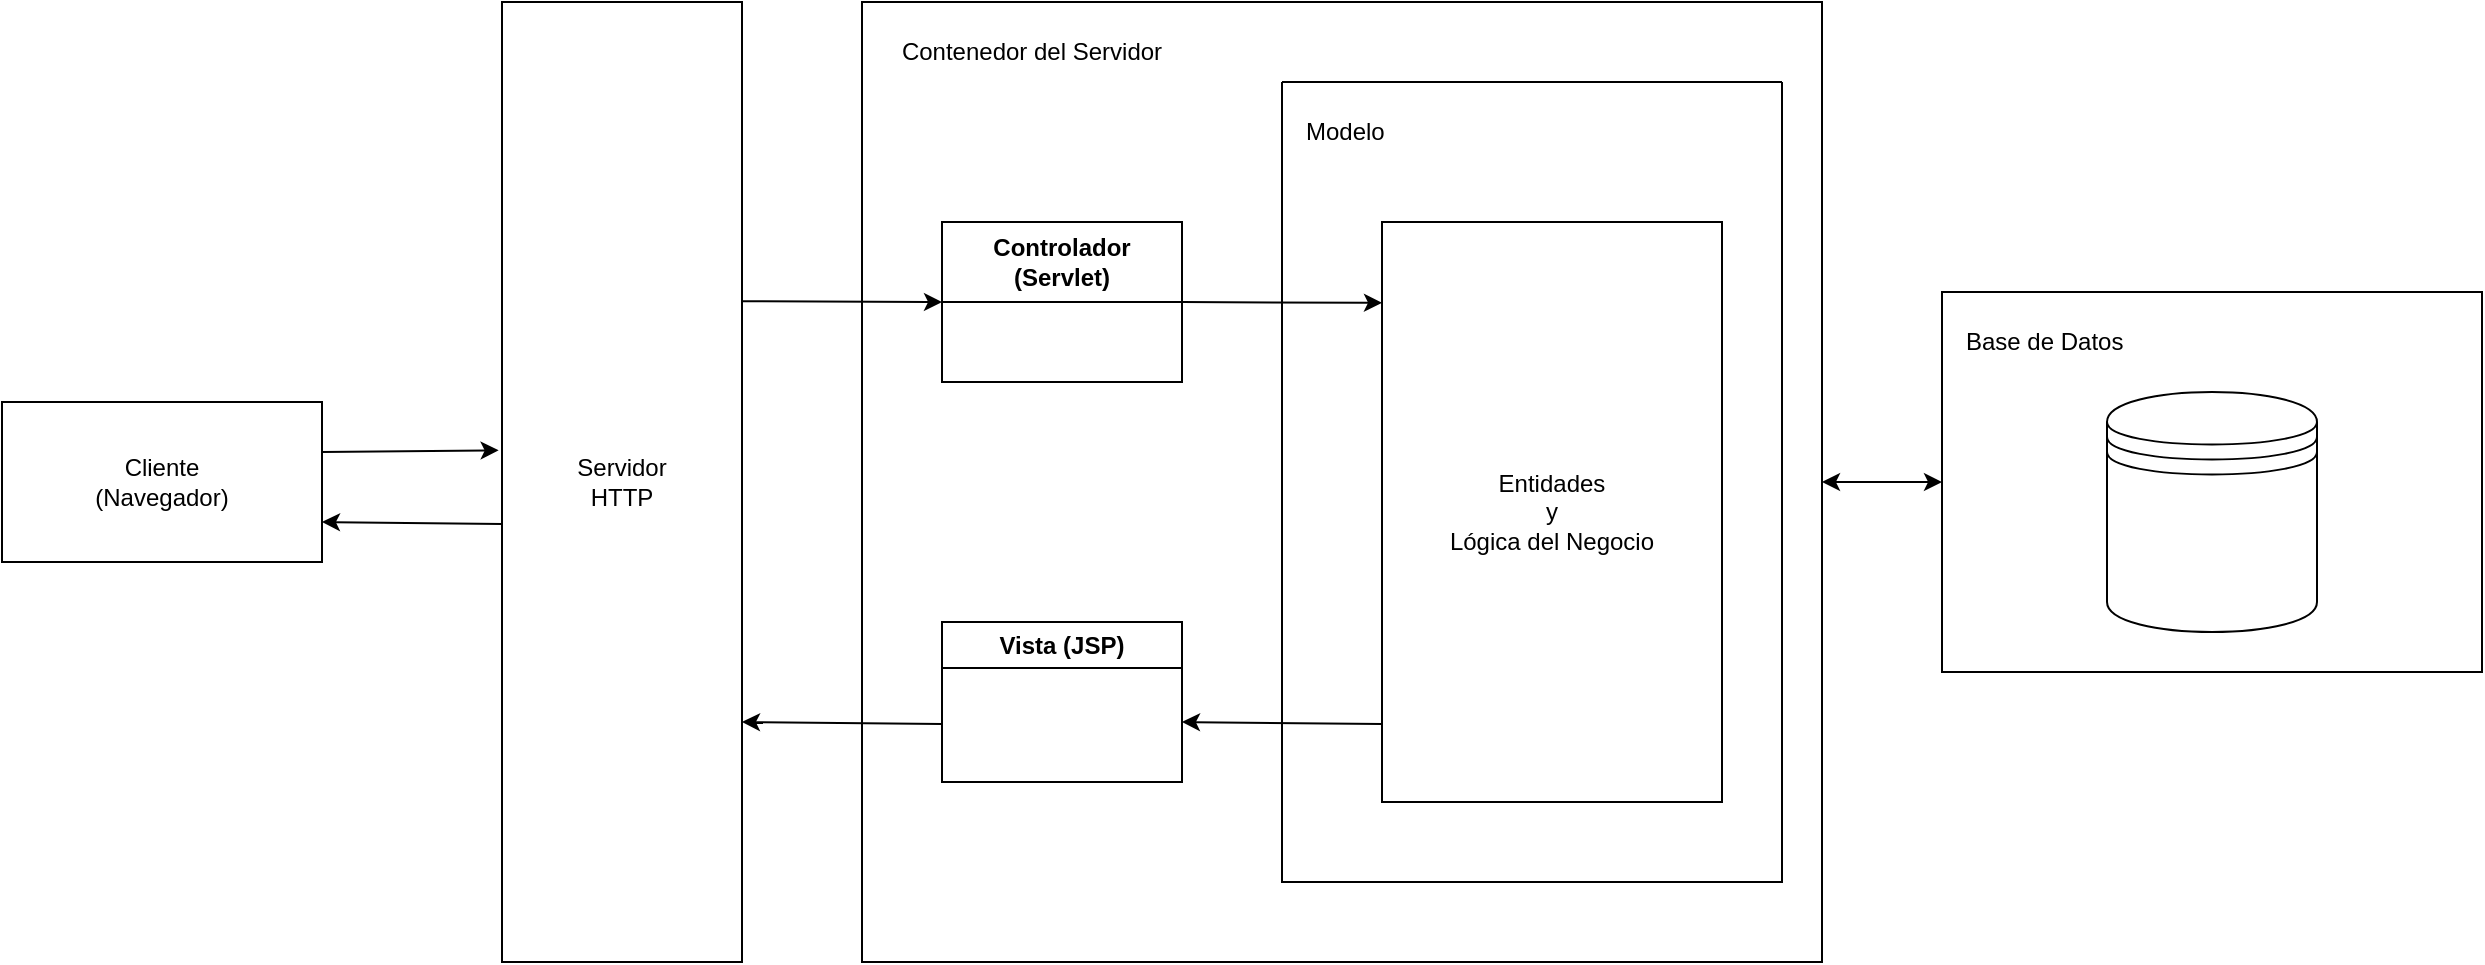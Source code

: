 <mxfile version="21.3.8" type="github">
  <diagram name="Page-1" id="5f0bae14-7c28-e335-631c-24af17079c00">
    <mxGraphModel dx="1500" dy="773" grid="1" gridSize="10" guides="1" tooltips="1" connect="1" arrows="1" fold="1" page="1" pageScale="1" pageWidth="1400" pageHeight="850" background="none" math="0" shadow="0">
      <root>
        <mxCell id="0" />
        <mxCell id="1" parent="0" />
        <mxCell id="AY5Ds7lLIV4l-bZscE6Y-1" value="Cliente&lt;br&gt;(Navegador)" style="rounded=0;whiteSpace=wrap;html=1;" vertex="1" parent="1">
          <mxGeometry x="70" y="400" width="160" height="80" as="geometry" />
        </mxCell>
        <mxCell id="AY5Ds7lLIV4l-bZscE6Y-3" value="Servidor&lt;br&gt;HTTP" style="rounded=0;whiteSpace=wrap;html=1;" vertex="1" parent="1">
          <mxGeometry x="320" y="200" width="120" height="480" as="geometry" />
        </mxCell>
        <mxCell id="AY5Ds7lLIV4l-bZscE6Y-4" value="" style="whiteSpace=wrap;html=1;aspect=fixed;" vertex="1" parent="1">
          <mxGeometry x="500" y="200" width="480" height="480" as="geometry" />
        </mxCell>
        <mxCell id="AY5Ds7lLIV4l-bZscE6Y-5" value="Contenedor del Servidor" style="text;html=1;strokeColor=none;fillColor=none;align=center;verticalAlign=middle;whiteSpace=wrap;rounded=0;" vertex="1" parent="1">
          <mxGeometry x="510" y="210" width="150" height="30" as="geometry" />
        </mxCell>
        <mxCell id="AY5Ds7lLIV4l-bZscE6Y-6" value="Controlador (Servlet)" style="swimlane;whiteSpace=wrap;html=1;startSize=40;" vertex="1" parent="1">
          <mxGeometry x="540" y="310" width="120" height="80" as="geometry" />
        </mxCell>
        <mxCell id="AY5Ds7lLIV4l-bZscE6Y-7" value="Vista (JSP)" style="swimlane;whiteSpace=wrap;html=1;" vertex="1" parent="1">
          <mxGeometry x="540" y="510" width="120" height="80" as="geometry" />
        </mxCell>
        <mxCell id="AY5Ds7lLIV4l-bZscE6Y-8" value="" style="swimlane;startSize=0;" vertex="1" parent="1">
          <mxGeometry x="710" y="240" width="250" height="400" as="geometry" />
        </mxCell>
        <mxCell id="AY5Ds7lLIV4l-bZscE6Y-9" value="&lt;div style=&quot;&quot;&gt;&lt;span style=&quot;background-color: initial;&quot;&gt;Modelo&lt;/span&gt;&lt;/div&gt;" style="text;html=1;strokeColor=none;fillColor=none;align=left;verticalAlign=middle;whiteSpace=wrap;rounded=0;" vertex="1" parent="AY5Ds7lLIV4l-bZscE6Y-8">
          <mxGeometry x="10" y="10" width="150" height="30" as="geometry" />
        </mxCell>
        <mxCell id="AY5Ds7lLIV4l-bZscE6Y-11" value="" style="rounded=0;whiteSpace=wrap;html=1;" vertex="1" parent="1">
          <mxGeometry x="1040" y="345" width="270" height="190" as="geometry" />
        </mxCell>
        <mxCell id="AY5Ds7lLIV4l-bZscE6Y-12" value="" style="shape=datastore;whiteSpace=wrap;html=1;" vertex="1" parent="1">
          <mxGeometry x="1122.5" y="395" width="105" height="120" as="geometry" />
        </mxCell>
        <mxCell id="AY5Ds7lLIV4l-bZscE6Y-13" value="&lt;div style=&quot;&quot;&gt;&lt;span style=&quot;background-color: initial;&quot;&gt;Base de Datos&lt;/span&gt;&lt;/div&gt;" style="text;html=1;strokeColor=none;fillColor=none;align=left;verticalAlign=middle;whiteSpace=wrap;rounded=0;" vertex="1" parent="1">
          <mxGeometry x="1050" y="355" width="150" height="30" as="geometry" />
        </mxCell>
        <mxCell id="AY5Ds7lLIV4l-bZscE6Y-14" value="" style="endArrow=classic;html=1;rounded=0;entryX=-0.014;entryY=0.467;entryDx=0;entryDy=0;entryPerimeter=0;" edge="1" parent="1" target="AY5Ds7lLIV4l-bZscE6Y-3">
          <mxGeometry width="50" height="50" relative="1" as="geometry">
            <mxPoint x="230" y="425" as="sourcePoint" />
            <mxPoint x="280" y="375" as="targetPoint" />
          </mxGeometry>
        </mxCell>
        <mxCell id="AY5Ds7lLIV4l-bZscE6Y-15" value="" style="endArrow=classic;html=1;rounded=0;entryX=1;entryY=0.75;entryDx=0;entryDy=0;" edge="1" parent="1" target="AY5Ds7lLIV4l-bZscE6Y-1">
          <mxGeometry width="50" height="50" relative="1" as="geometry">
            <mxPoint x="320" y="461" as="sourcePoint" />
            <mxPoint x="408" y="460" as="targetPoint" />
          </mxGeometry>
        </mxCell>
        <mxCell id="AY5Ds7lLIV4l-bZscE6Y-16" value="" style="endArrow=classic;html=1;rounded=0;entryX=0;entryY=0.5;entryDx=0;entryDy=0;" edge="1" parent="1" target="AY5Ds7lLIV4l-bZscE6Y-6">
          <mxGeometry width="50" height="50" relative="1" as="geometry">
            <mxPoint x="440" y="349.57" as="sourcePoint" />
            <mxPoint x="528" y="348.57" as="targetPoint" />
          </mxGeometry>
        </mxCell>
        <mxCell id="AY5Ds7lLIV4l-bZscE6Y-18" value="" style="endArrow=classic;html=1;rounded=0;entryX=1;entryY=0.75;entryDx=0;entryDy=0;" edge="1" parent="1" target="AY5Ds7lLIV4l-bZscE6Y-3">
          <mxGeometry width="50" height="50" relative="1" as="geometry">
            <mxPoint x="540" y="561" as="sourcePoint" />
            <mxPoint x="450" y="560" as="targetPoint" />
          </mxGeometry>
        </mxCell>
        <mxCell id="AY5Ds7lLIV4l-bZscE6Y-19" value="" style="endArrow=classic;html=1;rounded=0;entryX=0;entryY=0.5;entryDx=0;entryDy=0;" edge="1" parent="1">
          <mxGeometry width="50" height="50" relative="1" as="geometry">
            <mxPoint x="660" y="350" as="sourcePoint" />
            <mxPoint x="760" y="350.43" as="targetPoint" />
          </mxGeometry>
        </mxCell>
        <mxCell id="AY5Ds7lLIV4l-bZscE6Y-20" value="Entidades&lt;br&gt;y&lt;br&gt;Lógica del Negocio" style="rounded=0;whiteSpace=wrap;html=1;" vertex="1" parent="1">
          <mxGeometry x="760" y="310" width="170" height="290" as="geometry" />
        </mxCell>
        <mxCell id="AY5Ds7lLIV4l-bZscE6Y-22" value="" style="endArrow=classic;html=1;rounded=0;entryX=1;entryY=0.75;entryDx=0;entryDy=0;" edge="1" parent="1">
          <mxGeometry width="50" height="50" relative="1" as="geometry">
            <mxPoint x="760" y="561" as="sourcePoint" />
            <mxPoint x="660" y="560" as="targetPoint" />
          </mxGeometry>
        </mxCell>
        <mxCell id="AY5Ds7lLIV4l-bZscE6Y-23" value="" style="endArrow=classic;startArrow=classic;html=1;rounded=0;" edge="1" parent="1" target="AY5Ds7lLIV4l-bZscE6Y-11">
          <mxGeometry width="50" height="50" relative="1" as="geometry">
            <mxPoint x="980" y="440" as="sourcePoint" />
            <mxPoint x="1030" y="390" as="targetPoint" />
          </mxGeometry>
        </mxCell>
      </root>
    </mxGraphModel>
  </diagram>
</mxfile>
